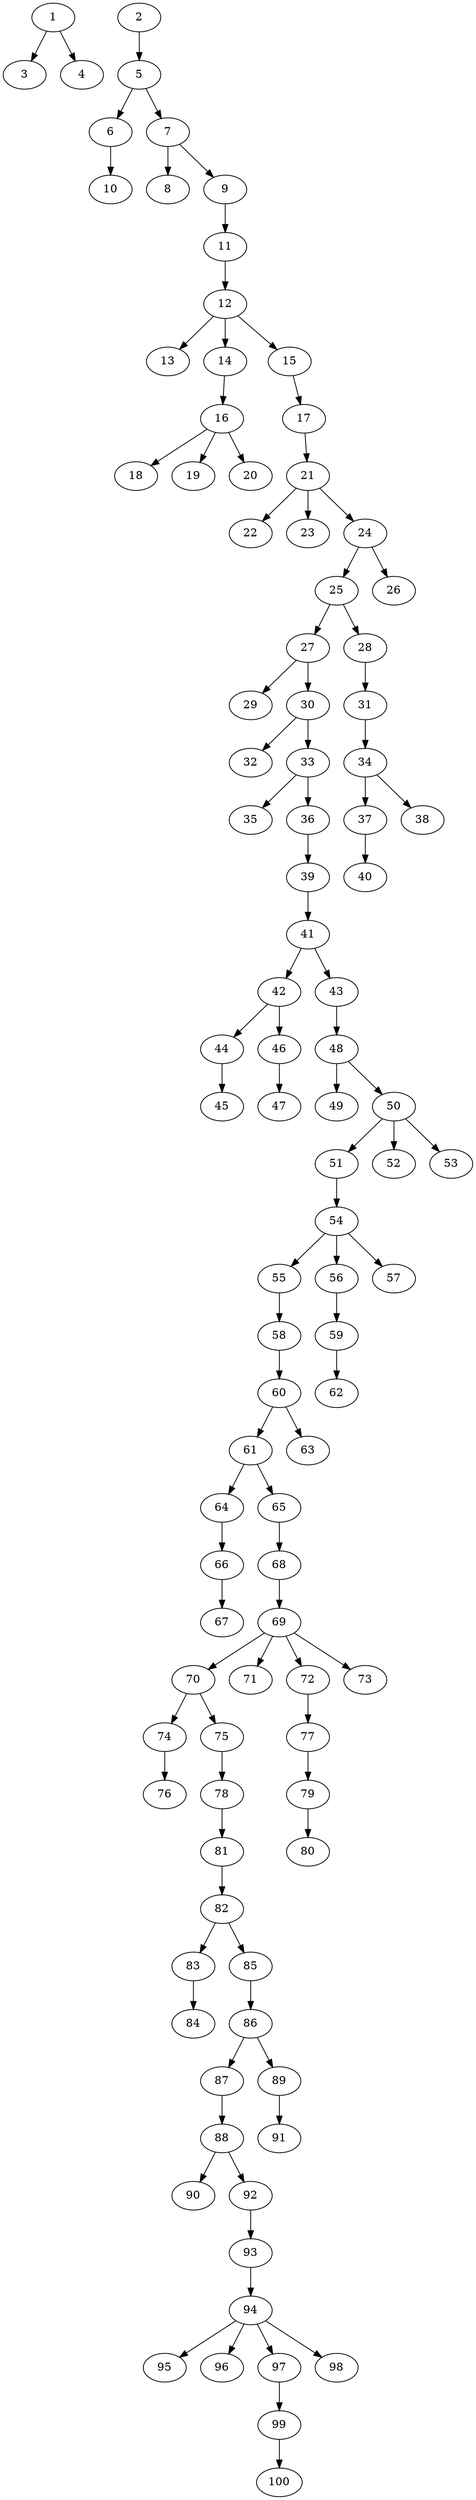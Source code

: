 // DAG automatically generated by daggen at Tue Jul 18 11:30:58 2017
// ./daggen --dot -n 100 --fat 0.2 --regular 0.8 --density 0.2 --jump 2 
digraph G {
  1 [size="450930188176", alpha="0.03"]
  1 -> 3 [size ="536870912"]
  1 -> 4 [size ="536870912"]
  2 [size="8589934592", alpha="0.18"]
  2 -> 5 [size ="33554432"]
  3 [size="368293445632", alpha="0.12"]
  4 [size="8589934592", alpha="0.13"]
  5 [size="231928233984", alpha="0.04"]
  5 -> 6 [size ="301989888"]
  5 -> 7 [size ="301989888"]
  6 [size="623618439", alpha="0.13"]
  6 -> 10 [size ="75497472"]
  7 [size="225412161134", alpha="0.17"]
  7 -> 8 [size ="838860800"]
  7 -> 9 [size ="838860800"]
  8 [size="10852670630", alpha="0.09"]
  9 [size="478332030568", alpha="0.13"]
  9 -> 11 [size ="411041792"]
  10 [size="8589934592", alpha="0.13"]
  11 [size="37923952134", alpha="0.02"]
  11 -> 12 [size ="838860800"]
  12 [size="237559379742", alpha="0.18"]
  12 -> 13 [size ="209715200"]
  12 -> 14 [size ="209715200"]
  12 -> 15 [size ="209715200"]
  13 [size="10936814028", alpha="0.14"]
  14 [size="231928233984", alpha="0.08"]
  14 -> 16 [size ="301989888"]
  15 [size="462619357227", alpha="0.12"]
  15 -> 17 [size ="679477248"]
  16 [size="231928233984", alpha="0.04"]
  16 -> 18 [size ="301989888"]
  16 -> 19 [size ="301989888"]
  16 -> 20 [size ="301989888"]
  17 [size="30480337738", alpha="0.17"]
  17 -> 21 [size ="679477248"]
  18 [size="4272952492", alpha="0.04"]
  19 [size="1693693347", alpha="0.10"]
  20 [size="13117157404", alpha="0.19"]
  21 [size="231928233984", alpha="0.20"]
  21 -> 22 [size ="301989888"]
  21 -> 23 [size ="301989888"]
  21 -> 24 [size ="301989888"]
  22 [size="12880822934", alpha="0.05"]
  23 [size="6284105311", alpha="0.16"]
  24 [size="782757789696", alpha="0.14"]
  24 -> 25 [size ="679477248"]
  24 -> 26 [size ="679477248"]
  25 [size="231928233984", alpha="0.15"]
  25 -> 27 [size ="301989888"]
  25 -> 28 [size ="301989888"]
  26 [size="68719476736", alpha="0.07"]
  27 [size="13110432132", alpha="0.06"]
  27 -> 29 [size ="679477248"]
  27 -> 30 [size ="679477248"]
  28 [size="37886204306", alpha="0.13"]
  28 -> 31 [size ="75497472"]
  29 [size="29368171018", alpha="0.02"]
  30 [size="782757789696", alpha="0.01"]
  30 -> 32 [size ="679477248"]
  30 -> 33 [size ="679477248"]
  31 [size="217195763980", alpha="0.12"]
  31 -> 34 [size ="536870912"]
  32 [size="1073741824000", alpha="0.10"]
  33 [size="31611410884", alpha="0.20"]
  33 -> 35 [size ="536870912"]
  33 -> 36 [size ="536870912"]
  34 [size="15572174981", alpha="0.17"]
  34 -> 37 [size ="838860800"]
  34 -> 38 [size ="838860800"]
  35 [size="99482003842", alpha="0.11"]
  36 [size="231928233984", alpha="0.04"]
  36 -> 39 [size ="301989888"]
  37 [size="4239282843", alpha="0.19"]
  37 -> 40 [size ="75497472"]
  38 [size="1073741824000", alpha="0.13"]
  39 [size="30749367912", alpha="0.15"]
  39 -> 41 [size ="536870912"]
  40 [size="574123789252", alpha="0.09"]
  41 [size="278790736129", alpha="0.10"]
  41 -> 42 [size ="301989888"]
  41 -> 43 [size ="301989888"]
  42 [size="748356064924", alpha="0.02"]
  42 -> 44 [size ="536870912"]
  42 -> 46 [size ="536870912"]
  43 [size="24458617246", alpha="0.09"]
  43 -> 48 [size ="33554432"]
  44 [size="30658985998", alpha="0.19"]
  44 -> 45 [size ="536870912"]
  45 [size="549755813888", alpha="0.13"]
  46 [size="17579227233", alpha="0.06"]
  46 -> 47 [size ="301989888"]
  47 [size="541195633992", alpha="0.11"]
  48 [size="28991029248", alpha="0.13"]
  48 -> 49 [size ="75497472"]
  48 -> 50 [size ="75497472"]
  49 [size="22514383983", alpha="0.10"]
  50 [size="68719476736", alpha="0.06"]
  50 -> 51 [size ="134217728"]
  50 -> 52 [size ="134217728"]
  50 -> 53 [size ="134217728"]
  51 [size="507939392616", alpha="0.14"]
  51 -> 54 [size ="838860800"]
  52 [size="2262697844", alpha="0.18"]
  53 [size="190644542258", alpha="0.18"]
  54 [size="275872296976", alpha="0.04"]
  54 -> 55 [size ="209715200"]
  54 -> 56 [size ="209715200"]
  54 -> 57 [size ="209715200"]
  55 [size="4477735037", alpha="0.10"]
  55 -> 58 [size ="209715200"]
  56 [size="360890710988", alpha="0.07"]
  56 -> 59 [size ="301989888"]
  57 [size="41174350275", alpha="0.08"]
  58 [size="482893304452", alpha="0.13"]
  58 -> 60 [size ="536870912"]
  59 [size="451514302980", alpha="0.18"]
  59 -> 62 [size ="536870912"]
  60 [size="42724053010", alpha="0.03"]
  60 -> 61 [size ="679477248"]
  60 -> 63 [size ="679477248"]
  61 [size="177632831601", alpha="0.18"]
  61 -> 64 [size ="301989888"]
  61 -> 65 [size ="301989888"]
  62 [size="8589934592", alpha="0.09"]
  63 [size="406183798264", alpha="0.00"]
  64 [size="231928233984", alpha="0.13"]
  64 -> 66 [size ="301989888"]
  65 [size="4583497878", alpha="0.02"]
  65 -> 68 [size ="209715200"]
  66 [size="549755813888", alpha="0.09"]
  66 -> 67 [size ="536870912"]
  67 [size="28991029248", alpha="0.01"]
  68 [size="441887616", alpha="0.12"]
  68 -> 69 [size ="33554432"]
  69 [size="134217728000", alpha="0.09"]
  69 -> 70 [size ="209715200"]
  69 -> 71 [size ="209715200"]
  69 -> 72 [size ="209715200"]
  69 -> 73 [size ="209715200"]
  70 [size="231928233984", alpha="0.20"]
  70 -> 74 [size ="301989888"]
  70 -> 75 [size ="301989888"]
  71 [size="134217728000", alpha="0.19"]
  72 [size="667906028730", alpha="0.06"]
  72 -> 77 [size ="838860800"]
  73 [size="368293445632", alpha="0.07"]
  74 [size="231928233984", alpha="0.14"]
  74 -> 76 [size ="301989888"]
  75 [size="2266295312", alpha="0.08"]
  75 -> 78 [size ="134217728"]
  76 [size="195291453360", alpha="0.12"]
  77 [size="62043854394", alpha="0.14"]
  77 -> 79 [size ="75497472"]
  78 [size="8589934592", alpha="0.10"]
  78 -> 81 [size ="33554432"]
  79 [size="32257605210", alpha="0.15"]
  79 -> 80 [size ="679477248"]
  80 [size="327421393", alpha="0.15"]
  81 [size="452015354804", alpha="0.04"]
  81 -> 82 [size ="536870912"]
  82 [size="623790822140", alpha="0.18"]
  82 -> 83 [size ="411041792"]
  82 -> 85 [size ="411041792"]
  83 [size="8589934592", alpha="0.06"]
  83 -> 84 [size ="33554432"]
  84 [size="7128092643", alpha="0.15"]
  85 [size="549755813888", alpha="0.17"]
  85 -> 86 [size ="536870912"]
  86 [size="13413332741", alpha="0.16"]
  86 -> 87 [size ="838860800"]
  86 -> 89 [size ="838860800"]
  87 [size="941858399428", alpha="0.19"]
  87 -> 88 [size ="679477248"]
  88 [size="782757789696", alpha="0.11"]
  88 -> 90 [size ="679477248"]
  88 -> 92 [size ="679477248"]
  89 [size="1144437131191", alpha="0.12"]
  89 -> 91 [size ="838860800"]
  90 [size="586649099504", alpha="0.15"]
  91 [size="3934722185", alpha="0.15"]
  92 [size="320393574", alpha="0.17"]
  92 -> 93 [size ="33554432"]
  93 [size="45514168936", alpha="0.00"]
  93 -> 94 [size ="33554432"]
  94 [size="8589934592", alpha="0.19"]
  94 -> 95 [size ="33554432"]
  94 -> 96 [size ="33554432"]
  94 -> 97 [size ="33554432"]
  94 -> 98 [size ="33554432"]
  95 [size="782757789696", alpha="0.14"]
  96 [size="713198661047", alpha="0.17"]
  97 [size="320547343417", alpha="0.01"]
  97 -> 99 [size ="209715200"]
  98 [size="25263954152", alpha="0.16"]
  99 [size="549755813888", alpha="0.16"]
  99 -> 100 [size ="536870912"]
  100 [size="1073741824000", alpha="0.19"]
}
